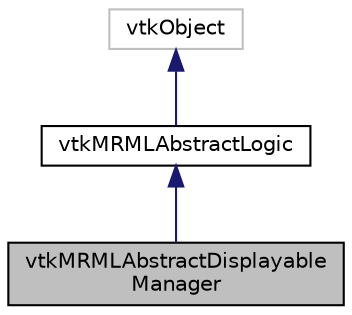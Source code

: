 digraph "vtkMRMLAbstractDisplayableManager"
{
  bgcolor="transparent";
  edge [fontname="Helvetica",fontsize="10",labelfontname="Helvetica",labelfontsize="10"];
  node [fontname="Helvetica",fontsize="10",shape=record];
  Node35 [label="vtkMRMLAbstractDisplayable\lManager",height=0.2,width=0.4,color="black", fillcolor="grey75", style="filled", fontcolor="black"];
  Node36 -> Node35 [dir="back",color="midnightblue",fontsize="10",style="solid",fontname="Helvetica"];
  Node36 [label="vtkMRMLAbstractLogic",height=0.2,width=0.4,color="black",URL="$classvtkMRMLAbstractLogic.html",tooltip="Superclass for MRML logic classes. "];
  Node37 -> Node36 [dir="back",color="midnightblue",fontsize="10",style="solid",fontname="Helvetica"];
  Node37 [label="vtkObject",height=0.2,width=0.4,color="grey75"];
}
